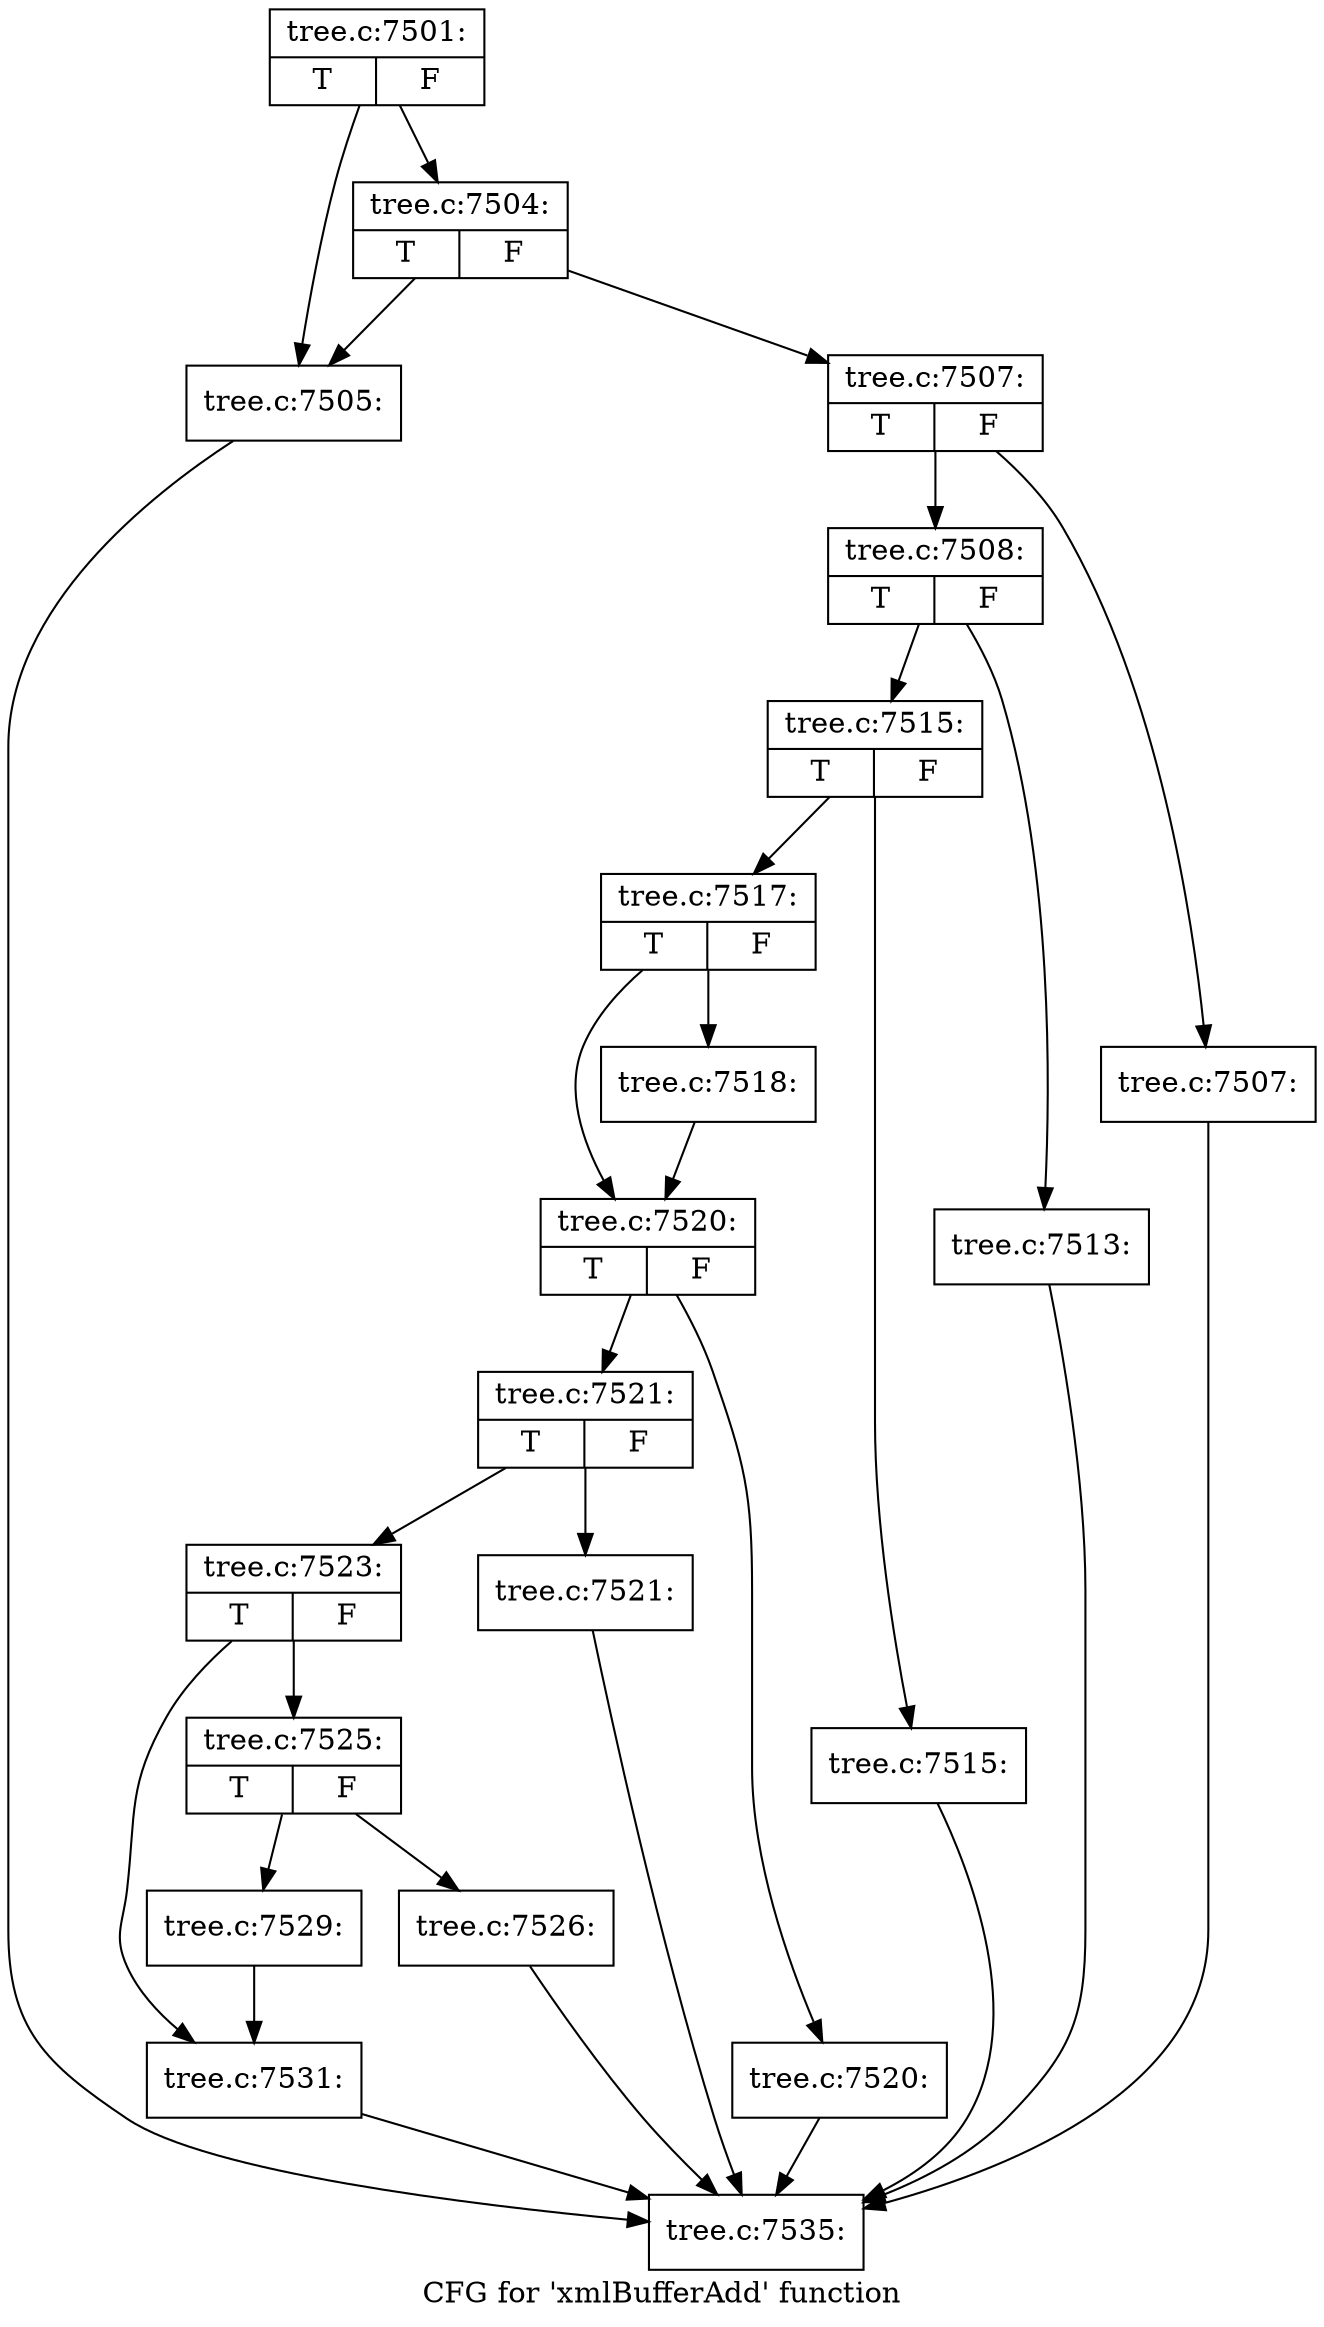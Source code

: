 digraph "CFG for 'xmlBufferAdd' function" {
	label="CFG for 'xmlBufferAdd' function";

	Node0x55ad0be0c530 [shape=record,label="{tree.c:7501:|{<s0>T|<s1>F}}"];
	Node0x55ad0be0c530 -> Node0x55ad0be118f0;
	Node0x55ad0be0c530 -> Node0x55ad0be11990;
	Node0x55ad0be11990 [shape=record,label="{tree.c:7504:|{<s0>T|<s1>F}}"];
	Node0x55ad0be11990 -> Node0x55ad0be118f0;
	Node0x55ad0be11990 -> Node0x55ad0be11940;
	Node0x55ad0be118f0 [shape=record,label="{tree.c:7505:}"];
	Node0x55ad0be118f0 -> Node0x55ad0bdfa480;
	Node0x55ad0be11940 [shape=record,label="{tree.c:7507:|{<s0>T|<s1>F}}"];
	Node0x55ad0be11940 -> Node0x55ad0be12150;
	Node0x55ad0be11940 -> Node0x55ad0be121a0;
	Node0x55ad0be12150 [shape=record,label="{tree.c:7507:}"];
	Node0x55ad0be12150 -> Node0x55ad0bdfa480;
	Node0x55ad0be121a0 [shape=record,label="{tree.c:7508:|{<s0>T|<s1>F}}"];
	Node0x55ad0be121a0 -> Node0x55ad0be126c0;
	Node0x55ad0be121a0 -> Node0x55ad0be12710;
	Node0x55ad0be126c0 [shape=record,label="{tree.c:7513:}"];
	Node0x55ad0be126c0 -> Node0x55ad0bdfa480;
	Node0x55ad0be12710 [shape=record,label="{tree.c:7515:|{<s0>T|<s1>F}}"];
	Node0x55ad0be12710 -> Node0x55ad0be12ca0;
	Node0x55ad0be12710 -> Node0x55ad0be12cf0;
	Node0x55ad0be12ca0 [shape=record,label="{tree.c:7515:}"];
	Node0x55ad0be12ca0 -> Node0x55ad0bdfa480;
	Node0x55ad0be12cf0 [shape=record,label="{tree.c:7517:|{<s0>T|<s1>F}}"];
	Node0x55ad0be12cf0 -> Node0x55ad0be13150;
	Node0x55ad0be12cf0 -> Node0x55ad0be131a0;
	Node0x55ad0be13150 [shape=record,label="{tree.c:7518:}"];
	Node0x55ad0be13150 -> Node0x55ad0be131a0;
	Node0x55ad0be131a0 [shape=record,label="{tree.c:7520:|{<s0>T|<s1>F}}"];
	Node0x55ad0be131a0 -> Node0x55ad0be13750;
	Node0x55ad0be131a0 -> Node0x55ad0be137a0;
	Node0x55ad0be13750 [shape=record,label="{tree.c:7520:}"];
	Node0x55ad0be13750 -> Node0x55ad0bdfa480;
	Node0x55ad0be137a0 [shape=record,label="{tree.c:7521:|{<s0>T|<s1>F}}"];
	Node0x55ad0be137a0 -> Node0x55ad0be13c30;
	Node0x55ad0be137a0 -> Node0x55ad0be13c80;
	Node0x55ad0be13c30 [shape=record,label="{tree.c:7521:}"];
	Node0x55ad0be13c30 -> Node0x55ad0bdfa480;
	Node0x55ad0be13c80 [shape=record,label="{tree.c:7523:|{<s0>T|<s1>F}}"];
	Node0x55ad0be13c80 -> Node0x55ad0be14500;
	Node0x55ad0be13c80 -> Node0x55ad0be14550;
	Node0x55ad0be14500 [shape=record,label="{tree.c:7525:|{<s0>T|<s1>F}}"];
	Node0x55ad0be14500 -> Node0x55ad0be14a50;
	Node0x55ad0be14500 -> Node0x55ad0be14a00;
	Node0x55ad0be14a00 [shape=record,label="{tree.c:7526:}"];
	Node0x55ad0be14a00 -> Node0x55ad0bdfa480;
	Node0x55ad0be14a50 [shape=record,label="{tree.c:7529:}"];
	Node0x55ad0be14a50 -> Node0x55ad0be14550;
	Node0x55ad0be14550 [shape=record,label="{tree.c:7531:}"];
	Node0x55ad0be14550 -> Node0x55ad0bdfa480;
	Node0x55ad0bdfa480 [shape=record,label="{tree.c:7535:}"];
}
